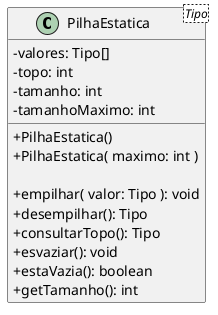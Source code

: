 @startuml

skinparam classAttributeIconSize 0

class PilhaEstatica<Tipo> {
    
    - valores: Tipo[]
    - topo: int
    - tamanho: int
    - tamanhoMaximo: int

    + PilhaEstatica()
    + PilhaEstatica( maximo: int )

    + empilhar( valor: Tipo ): void
    + desempilhar(): Tipo
    + consultarTopo(): Tipo
    + esvaziar(): void
    + estaVazia(): boolean
    + getTamanho(): int

}

@enduml
